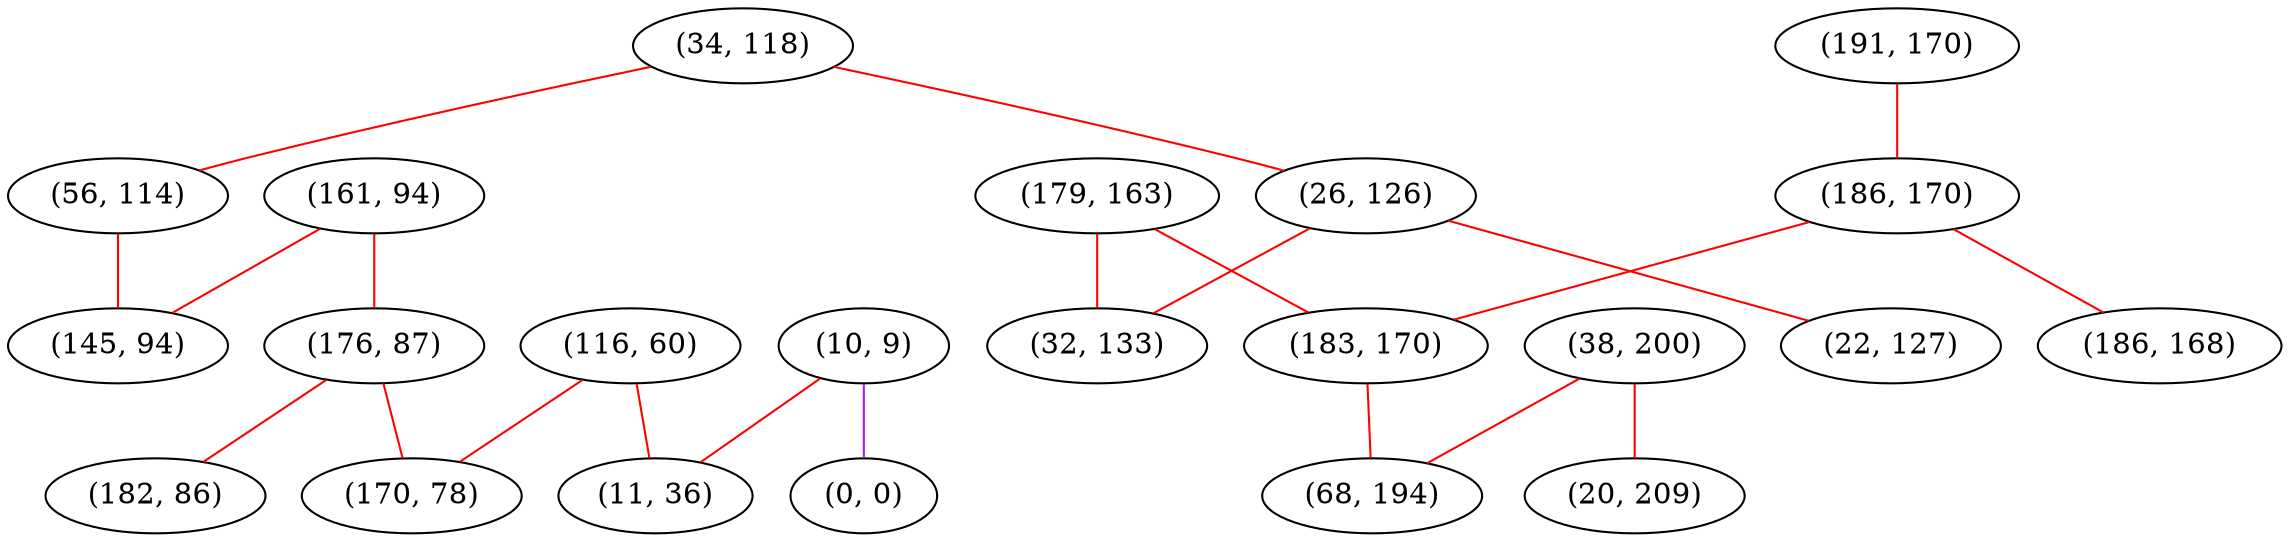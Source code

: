 graph "" {
"(34, 118)";
"(191, 170)";
"(56, 114)";
"(161, 94)";
"(145, 94)";
"(176, 87)";
"(116, 60)";
"(179, 163)";
"(186, 170)";
"(10, 9)";
"(0, 0)";
"(38, 200)";
"(183, 170)";
"(182, 86)";
"(170, 78)";
"(68, 194)";
"(20, 209)";
"(11, 36)";
"(186, 168)";
"(26, 126)";
"(32, 133)";
"(22, 127)";
"(34, 118)" -- "(26, 126)"  [color=red, key=0, weight=1];
"(34, 118)" -- "(56, 114)"  [color=red, key=0, weight=1];
"(191, 170)" -- "(186, 170)"  [color=red, key=0, weight=1];
"(56, 114)" -- "(145, 94)"  [color=red, key=0, weight=1];
"(161, 94)" -- "(145, 94)"  [color=red, key=0, weight=1];
"(161, 94)" -- "(176, 87)"  [color=red, key=0, weight=1];
"(176, 87)" -- "(170, 78)"  [color=red, key=0, weight=1];
"(176, 87)" -- "(182, 86)"  [color=red, key=0, weight=1];
"(116, 60)" -- "(170, 78)"  [color=red, key=0, weight=1];
"(116, 60)" -- "(11, 36)"  [color=red, key=0, weight=1];
"(179, 163)" -- "(32, 133)"  [color=red, key=0, weight=1];
"(179, 163)" -- "(183, 170)"  [color=red, key=0, weight=1];
"(186, 170)" -- "(186, 168)"  [color=red, key=0, weight=1];
"(186, 170)" -- "(183, 170)"  [color=red, key=0, weight=1];
"(10, 9)" -- "(0, 0)"  [color=purple, key=0, weight=4];
"(10, 9)" -- "(11, 36)"  [color=red, key=0, weight=1];
"(38, 200)" -- "(68, 194)"  [color=red, key=0, weight=1];
"(38, 200)" -- "(20, 209)"  [color=red, key=0, weight=1];
"(183, 170)" -- "(68, 194)"  [color=red, key=0, weight=1];
"(26, 126)" -- "(32, 133)"  [color=red, key=0, weight=1];
"(26, 126)" -- "(22, 127)"  [color=red, key=0, weight=1];
}
